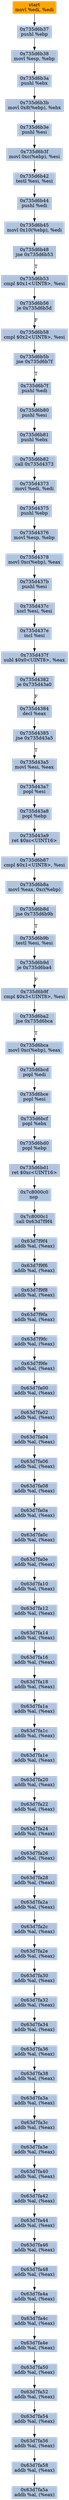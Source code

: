 digraph G {
node[shape=rectangle,style=filled,fillcolor=lightsteelblue,color=lightsteelblue]
bgcolor="transparent"
a0x735d6b35movl_edi_edi[label="start\nmovl %edi, %edi",color="lightgrey",fillcolor="orange"];
a0x735d6b37pushl_ebp[label="0x735d6b37\npushl %ebp"];
a0x735d6b38movl_esp_ebp[label="0x735d6b38\nmovl %esp, %ebp"];
a0x735d6b3apushl_ebx[label="0x735d6b3a\npushl %ebx"];
a0x735d6b3bmovl_0x8ebp__ebx[label="0x735d6b3b\nmovl 0x8(%ebp), %ebx"];
a0x735d6b3epushl_esi[label="0x735d6b3e\npushl %esi"];
a0x735d6b3fmovl_0xcebp__esi[label="0x735d6b3f\nmovl 0xc(%ebp), %esi"];
a0x735d6b42testl_esi_esi[label="0x735d6b42\ntestl %esi, %esi"];
a0x735d6b44pushl_edi[label="0x735d6b44\npushl %edi"];
a0x735d6b45movl_0x10ebp__edi[label="0x735d6b45\nmovl 0x10(%ebp), %edi"];
a0x735d6b48jne_0x735d6b53[label="0x735d6b48\njne 0x735d6b53"];
a0x735d6b53cmpl_0x1UINT8_esi[label="0x735d6b53\ncmpl $0x1<UINT8>, %esi"];
a0x735d6b56je_0x735d6b5d[label="0x735d6b56\nje 0x735d6b5d"];
a0x735d6b58cmpl_0x2UINT8_esi[label="0x735d6b58\ncmpl $0x2<UINT8>, %esi"];
a0x735d6b5bjne_0x735d6b7f[label="0x735d6b5b\njne 0x735d6b7f"];
a0x735d6b7fpushl_edi[label="0x735d6b7f\npushl %edi"];
a0x735d6b80pushl_esi[label="0x735d6b80\npushl %esi"];
a0x735d6b81pushl_ebx[label="0x735d6b81\npushl %ebx"];
a0x735d6b82call_0x735d4373[label="0x735d6b82\ncall 0x735d4373"];
a0x735d4373movl_edi_edi[label="0x735d4373\nmovl %edi, %edi"];
a0x735d4375pushl_ebp[label="0x735d4375\npushl %ebp"];
a0x735d4376movl_esp_ebp[label="0x735d4376\nmovl %esp, %ebp"];
a0x735d4378movl_0xcebp__eax[label="0x735d4378\nmovl 0xc(%ebp), %eax"];
a0x735d437bpushl_esi[label="0x735d437b\npushl %esi"];
a0x735d437cxorl_esi_esi[label="0x735d437c\nxorl %esi, %esi"];
a0x735d437eincl_esi[label="0x735d437e\nincl %esi"];
a0x735d437fsubl_0x0UINT8_eax[label="0x735d437f\nsubl $0x0<UINT8>, %eax"];
a0x735d4382je_0x735d43a0[label="0x735d4382\nje 0x735d43a0"];
a0x735d4384decl_eax[label="0x735d4384\ndecl %eax"];
a0x735d4385jne_0x735d43a5[label="0x735d4385\njne 0x735d43a5"];
a0x735d43a5movl_esi_eax[label="0x735d43a5\nmovl %esi, %eax"];
a0x735d43a7popl_esi[label="0x735d43a7\npopl %esi"];
a0x735d43a8popl_ebp[label="0x735d43a8\npopl %ebp"];
a0x735d43a9ret_0xcUINT16[label="0x735d43a9\nret $0xc<UINT16>"];
a0x735d6b87cmpl_0x1UINT8_esi[label="0x735d6b87\ncmpl $0x1<UINT8>, %esi"];
a0x735d6b8amovl_eax_0xcebp_[label="0x735d6b8a\nmovl %eax, 0xc(%ebp)"];
a0x735d6b8djne_0x735d6b9b[label="0x735d6b8d\njne 0x735d6b9b"];
a0x735d6b9btestl_esi_esi[label="0x735d6b9b\ntestl %esi, %esi"];
a0x735d6b9dje_0x735d6ba4[label="0x735d6b9d\nje 0x735d6ba4"];
a0x735d6b9fcmpl_0x3UINT8_esi[label="0x735d6b9f\ncmpl $0x3<UINT8>, %esi"];
a0x735d6ba2jne_0x735d6bca[label="0x735d6ba2\njne 0x735d6bca"];
a0x735d6bcamovl_0xcebp__eax[label="0x735d6bca\nmovl 0xc(%ebp), %eax"];
a0x735d6bcdpopl_edi[label="0x735d6bcd\npopl %edi"];
a0x735d6bcepopl_esi[label="0x735d6bce\npopl %esi"];
a0x735d6bcfpopl_ebx[label="0x735d6bcf\npopl %ebx"];
a0x735d6bd0popl_ebp[label="0x735d6bd0\npopl %ebp"];
a0x735d6bd1ret_0xcUINT16[label="0x735d6bd1\nret $0xc<UINT16>"];
a0x7c8000c0nop_[label="0x7c8000c0\nnop "];
a0x7c8000c1call_0x63d7f9f4[label="0x7c8000c1\ncall 0x63d7f9f4"];
a0x63d7f9f4addb_al_eax_[label="0x63d7f9f4\naddb %al, (%eax)"];
a0x63d7f9f6addb_al_eax_[label="0x63d7f9f6\naddb %al, (%eax)"];
a0x63d7f9f8addb_al_eax_[label="0x63d7f9f8\naddb %al, (%eax)"];
a0x63d7f9faaddb_al_eax_[label="0x63d7f9fa\naddb %al, (%eax)"];
a0x63d7f9fcaddb_al_eax_[label="0x63d7f9fc\naddb %al, (%eax)"];
a0x63d7f9feaddb_al_eax_[label="0x63d7f9fe\naddb %al, (%eax)"];
a0x63d7fa00addb_al_eax_[label="0x63d7fa00\naddb %al, (%eax)"];
a0x63d7fa02addb_al_eax_[label="0x63d7fa02\naddb %al, (%eax)"];
a0x63d7fa04addb_al_eax_[label="0x63d7fa04\naddb %al, (%eax)"];
a0x63d7fa06addb_al_eax_[label="0x63d7fa06\naddb %al, (%eax)"];
a0x63d7fa08addb_al_eax_[label="0x63d7fa08\naddb %al, (%eax)"];
a0x63d7fa0aaddb_al_eax_[label="0x63d7fa0a\naddb %al, (%eax)"];
a0x63d7fa0caddb_al_eax_[label="0x63d7fa0c\naddb %al, (%eax)"];
a0x63d7fa0eaddb_al_eax_[label="0x63d7fa0e\naddb %al, (%eax)"];
a0x63d7fa10addb_al_eax_[label="0x63d7fa10\naddb %al, (%eax)"];
a0x63d7fa12addb_al_eax_[label="0x63d7fa12\naddb %al, (%eax)"];
a0x63d7fa14addb_al_eax_[label="0x63d7fa14\naddb %al, (%eax)"];
a0x63d7fa16addb_al_eax_[label="0x63d7fa16\naddb %al, (%eax)"];
a0x63d7fa18addb_al_eax_[label="0x63d7fa18\naddb %al, (%eax)"];
a0x63d7fa1aaddb_al_eax_[label="0x63d7fa1a\naddb %al, (%eax)"];
a0x63d7fa1caddb_al_eax_[label="0x63d7fa1c\naddb %al, (%eax)"];
a0x63d7fa1eaddb_al_eax_[label="0x63d7fa1e\naddb %al, (%eax)"];
a0x63d7fa20addb_al_eax_[label="0x63d7fa20\naddb %al, (%eax)"];
a0x63d7fa22addb_al_eax_[label="0x63d7fa22\naddb %al, (%eax)"];
a0x63d7fa24addb_al_eax_[label="0x63d7fa24\naddb %al, (%eax)"];
a0x63d7fa26addb_al_eax_[label="0x63d7fa26\naddb %al, (%eax)"];
a0x63d7fa28addb_al_eax_[label="0x63d7fa28\naddb %al, (%eax)"];
a0x63d7fa2aaddb_al_eax_[label="0x63d7fa2a\naddb %al, (%eax)"];
a0x63d7fa2caddb_al_eax_[label="0x63d7fa2c\naddb %al, (%eax)"];
a0x63d7fa2eaddb_al_eax_[label="0x63d7fa2e\naddb %al, (%eax)"];
a0x63d7fa30addb_al_eax_[label="0x63d7fa30\naddb %al, (%eax)"];
a0x63d7fa32addb_al_eax_[label="0x63d7fa32\naddb %al, (%eax)"];
a0x63d7fa34addb_al_eax_[label="0x63d7fa34\naddb %al, (%eax)"];
a0x63d7fa36addb_al_eax_[label="0x63d7fa36\naddb %al, (%eax)"];
a0x63d7fa38addb_al_eax_[label="0x63d7fa38\naddb %al, (%eax)"];
a0x63d7fa3aaddb_al_eax_[label="0x63d7fa3a\naddb %al, (%eax)"];
a0x63d7fa3caddb_al_eax_[label="0x63d7fa3c\naddb %al, (%eax)"];
a0x63d7fa3eaddb_al_eax_[label="0x63d7fa3e\naddb %al, (%eax)"];
a0x63d7fa40addb_al_eax_[label="0x63d7fa40\naddb %al, (%eax)"];
a0x63d7fa42addb_al_eax_[label="0x63d7fa42\naddb %al, (%eax)"];
a0x63d7fa44addb_al_eax_[label="0x63d7fa44\naddb %al, (%eax)"];
a0x63d7fa46addb_al_eax_[label="0x63d7fa46\naddb %al, (%eax)"];
a0x63d7fa48addb_al_eax_[label="0x63d7fa48\naddb %al, (%eax)"];
a0x63d7fa4aaddb_al_eax_[label="0x63d7fa4a\naddb %al, (%eax)"];
a0x63d7fa4caddb_al_eax_[label="0x63d7fa4c\naddb %al, (%eax)"];
a0x63d7fa4eaddb_al_eax_[label="0x63d7fa4e\naddb %al, (%eax)"];
a0x63d7fa50addb_al_eax_[label="0x63d7fa50\naddb %al, (%eax)"];
a0x63d7fa52addb_al_eax_[label="0x63d7fa52\naddb %al, (%eax)"];
a0x63d7fa54addb_al_eax_[label="0x63d7fa54\naddb %al, (%eax)"];
a0x63d7fa56addb_al_eax_[label="0x63d7fa56\naddb %al, (%eax)"];
a0x63d7fa58addb_al_eax_[label="0x63d7fa58\naddb %al, (%eax)"];
a0x63d7fa5aaddb_al_eax_[label="0x63d7fa5a\naddb %al, (%eax)"];
a0x735d6b35movl_edi_edi -> a0x735d6b37pushl_ebp [color="#000000"];
a0x735d6b37pushl_ebp -> a0x735d6b38movl_esp_ebp [color="#000000"];
a0x735d6b38movl_esp_ebp -> a0x735d6b3apushl_ebx [color="#000000"];
a0x735d6b3apushl_ebx -> a0x735d6b3bmovl_0x8ebp__ebx [color="#000000"];
a0x735d6b3bmovl_0x8ebp__ebx -> a0x735d6b3epushl_esi [color="#000000"];
a0x735d6b3epushl_esi -> a0x735d6b3fmovl_0xcebp__esi [color="#000000"];
a0x735d6b3fmovl_0xcebp__esi -> a0x735d6b42testl_esi_esi [color="#000000"];
a0x735d6b42testl_esi_esi -> a0x735d6b44pushl_edi [color="#000000"];
a0x735d6b44pushl_edi -> a0x735d6b45movl_0x10ebp__edi [color="#000000"];
a0x735d6b45movl_0x10ebp__edi -> a0x735d6b48jne_0x735d6b53 [color="#000000"];
a0x735d6b48jne_0x735d6b53 -> a0x735d6b53cmpl_0x1UINT8_esi [color="#000000",label="T"];
a0x735d6b53cmpl_0x1UINT8_esi -> a0x735d6b56je_0x735d6b5d [color="#000000"];
a0x735d6b56je_0x735d6b5d -> a0x735d6b58cmpl_0x2UINT8_esi [color="#000000",label="F"];
a0x735d6b58cmpl_0x2UINT8_esi -> a0x735d6b5bjne_0x735d6b7f [color="#000000"];
a0x735d6b5bjne_0x735d6b7f -> a0x735d6b7fpushl_edi [color="#000000",label="T"];
a0x735d6b7fpushl_edi -> a0x735d6b80pushl_esi [color="#000000"];
a0x735d6b80pushl_esi -> a0x735d6b81pushl_ebx [color="#000000"];
a0x735d6b81pushl_ebx -> a0x735d6b82call_0x735d4373 [color="#000000"];
a0x735d6b82call_0x735d4373 -> a0x735d4373movl_edi_edi [color="#000000"];
a0x735d4373movl_edi_edi -> a0x735d4375pushl_ebp [color="#000000"];
a0x735d4375pushl_ebp -> a0x735d4376movl_esp_ebp [color="#000000"];
a0x735d4376movl_esp_ebp -> a0x735d4378movl_0xcebp__eax [color="#000000"];
a0x735d4378movl_0xcebp__eax -> a0x735d437bpushl_esi [color="#000000"];
a0x735d437bpushl_esi -> a0x735d437cxorl_esi_esi [color="#000000"];
a0x735d437cxorl_esi_esi -> a0x735d437eincl_esi [color="#000000"];
a0x735d437eincl_esi -> a0x735d437fsubl_0x0UINT8_eax [color="#000000"];
a0x735d437fsubl_0x0UINT8_eax -> a0x735d4382je_0x735d43a0 [color="#000000"];
a0x735d4382je_0x735d43a0 -> a0x735d4384decl_eax [color="#000000",label="F"];
a0x735d4384decl_eax -> a0x735d4385jne_0x735d43a5 [color="#000000"];
a0x735d4385jne_0x735d43a5 -> a0x735d43a5movl_esi_eax [color="#000000",label="T"];
a0x735d43a5movl_esi_eax -> a0x735d43a7popl_esi [color="#000000"];
a0x735d43a7popl_esi -> a0x735d43a8popl_ebp [color="#000000"];
a0x735d43a8popl_ebp -> a0x735d43a9ret_0xcUINT16 [color="#000000"];
a0x735d43a9ret_0xcUINT16 -> a0x735d6b87cmpl_0x1UINT8_esi [color="#000000"];
a0x735d6b87cmpl_0x1UINT8_esi -> a0x735d6b8amovl_eax_0xcebp_ [color="#000000"];
a0x735d6b8amovl_eax_0xcebp_ -> a0x735d6b8djne_0x735d6b9b [color="#000000"];
a0x735d6b8djne_0x735d6b9b -> a0x735d6b9btestl_esi_esi [color="#000000",label="T"];
a0x735d6b9btestl_esi_esi -> a0x735d6b9dje_0x735d6ba4 [color="#000000"];
a0x735d6b9dje_0x735d6ba4 -> a0x735d6b9fcmpl_0x3UINT8_esi [color="#000000",label="F"];
a0x735d6b9fcmpl_0x3UINT8_esi -> a0x735d6ba2jne_0x735d6bca [color="#000000"];
a0x735d6ba2jne_0x735d6bca -> a0x735d6bcamovl_0xcebp__eax [color="#000000",label="T"];
a0x735d6bcamovl_0xcebp__eax -> a0x735d6bcdpopl_edi [color="#000000"];
a0x735d6bcdpopl_edi -> a0x735d6bcepopl_esi [color="#000000"];
a0x735d6bcepopl_esi -> a0x735d6bcfpopl_ebx [color="#000000"];
a0x735d6bcfpopl_ebx -> a0x735d6bd0popl_ebp [color="#000000"];
a0x735d6bd0popl_ebp -> a0x735d6bd1ret_0xcUINT16 [color="#000000"];
a0x735d6bd1ret_0xcUINT16 -> a0x7c8000c0nop_ [color="#000000"];
a0x7c8000c0nop_ -> a0x7c8000c1call_0x63d7f9f4 [color="#000000"];
a0x7c8000c1call_0x63d7f9f4 -> a0x63d7f9f4addb_al_eax_ [color="#000000"];
a0x63d7f9f4addb_al_eax_ -> a0x63d7f9f6addb_al_eax_ [color="#000000"];
a0x63d7f9f6addb_al_eax_ -> a0x63d7f9f8addb_al_eax_ [color="#000000"];
a0x63d7f9f8addb_al_eax_ -> a0x63d7f9faaddb_al_eax_ [color="#000000"];
a0x63d7f9faaddb_al_eax_ -> a0x63d7f9fcaddb_al_eax_ [color="#000000"];
a0x63d7f9fcaddb_al_eax_ -> a0x63d7f9feaddb_al_eax_ [color="#000000"];
a0x63d7f9feaddb_al_eax_ -> a0x63d7fa00addb_al_eax_ [color="#000000"];
a0x63d7fa00addb_al_eax_ -> a0x63d7fa02addb_al_eax_ [color="#000000"];
a0x63d7fa02addb_al_eax_ -> a0x63d7fa04addb_al_eax_ [color="#000000"];
a0x63d7fa04addb_al_eax_ -> a0x63d7fa06addb_al_eax_ [color="#000000"];
a0x63d7fa06addb_al_eax_ -> a0x63d7fa08addb_al_eax_ [color="#000000"];
a0x63d7fa08addb_al_eax_ -> a0x63d7fa0aaddb_al_eax_ [color="#000000"];
a0x63d7fa0aaddb_al_eax_ -> a0x63d7fa0caddb_al_eax_ [color="#000000"];
a0x63d7fa0caddb_al_eax_ -> a0x63d7fa0eaddb_al_eax_ [color="#000000"];
a0x63d7fa0eaddb_al_eax_ -> a0x63d7fa10addb_al_eax_ [color="#000000"];
a0x63d7fa10addb_al_eax_ -> a0x63d7fa12addb_al_eax_ [color="#000000"];
a0x63d7fa12addb_al_eax_ -> a0x63d7fa14addb_al_eax_ [color="#000000"];
a0x63d7fa14addb_al_eax_ -> a0x63d7fa16addb_al_eax_ [color="#000000"];
a0x63d7fa16addb_al_eax_ -> a0x63d7fa18addb_al_eax_ [color="#000000"];
a0x63d7fa18addb_al_eax_ -> a0x63d7fa1aaddb_al_eax_ [color="#000000"];
a0x63d7fa1aaddb_al_eax_ -> a0x63d7fa1caddb_al_eax_ [color="#000000"];
a0x63d7fa1caddb_al_eax_ -> a0x63d7fa1eaddb_al_eax_ [color="#000000"];
a0x63d7fa1eaddb_al_eax_ -> a0x63d7fa20addb_al_eax_ [color="#000000"];
a0x63d7fa20addb_al_eax_ -> a0x63d7fa22addb_al_eax_ [color="#000000"];
a0x63d7fa22addb_al_eax_ -> a0x63d7fa24addb_al_eax_ [color="#000000"];
a0x63d7fa24addb_al_eax_ -> a0x63d7fa26addb_al_eax_ [color="#000000"];
a0x63d7fa26addb_al_eax_ -> a0x63d7fa28addb_al_eax_ [color="#000000"];
a0x63d7fa28addb_al_eax_ -> a0x63d7fa2aaddb_al_eax_ [color="#000000"];
a0x63d7fa2aaddb_al_eax_ -> a0x63d7fa2caddb_al_eax_ [color="#000000"];
a0x63d7fa2caddb_al_eax_ -> a0x63d7fa2eaddb_al_eax_ [color="#000000"];
a0x63d7fa2eaddb_al_eax_ -> a0x63d7fa30addb_al_eax_ [color="#000000"];
a0x63d7fa30addb_al_eax_ -> a0x63d7fa32addb_al_eax_ [color="#000000"];
a0x63d7fa32addb_al_eax_ -> a0x63d7fa34addb_al_eax_ [color="#000000"];
a0x63d7fa34addb_al_eax_ -> a0x63d7fa36addb_al_eax_ [color="#000000"];
a0x63d7fa36addb_al_eax_ -> a0x63d7fa38addb_al_eax_ [color="#000000"];
a0x63d7fa38addb_al_eax_ -> a0x63d7fa3aaddb_al_eax_ [color="#000000"];
a0x63d7fa3aaddb_al_eax_ -> a0x63d7fa3caddb_al_eax_ [color="#000000"];
a0x63d7fa3caddb_al_eax_ -> a0x63d7fa3eaddb_al_eax_ [color="#000000"];
a0x63d7fa3eaddb_al_eax_ -> a0x63d7fa40addb_al_eax_ [color="#000000"];
a0x63d7fa40addb_al_eax_ -> a0x63d7fa42addb_al_eax_ [color="#000000"];
a0x63d7fa42addb_al_eax_ -> a0x63d7fa44addb_al_eax_ [color="#000000"];
a0x63d7fa44addb_al_eax_ -> a0x63d7fa46addb_al_eax_ [color="#000000"];
a0x63d7fa46addb_al_eax_ -> a0x63d7fa48addb_al_eax_ [color="#000000"];
a0x63d7fa48addb_al_eax_ -> a0x63d7fa4aaddb_al_eax_ [color="#000000"];
a0x63d7fa4aaddb_al_eax_ -> a0x63d7fa4caddb_al_eax_ [color="#000000"];
a0x63d7fa4caddb_al_eax_ -> a0x63d7fa4eaddb_al_eax_ [color="#000000"];
a0x63d7fa4eaddb_al_eax_ -> a0x63d7fa50addb_al_eax_ [color="#000000"];
a0x63d7fa50addb_al_eax_ -> a0x63d7fa52addb_al_eax_ [color="#000000"];
a0x63d7fa52addb_al_eax_ -> a0x63d7fa54addb_al_eax_ [color="#000000"];
a0x63d7fa54addb_al_eax_ -> a0x63d7fa56addb_al_eax_ [color="#000000"];
a0x63d7fa56addb_al_eax_ -> a0x63d7fa58addb_al_eax_ [color="#000000"];
a0x63d7fa58addb_al_eax_ -> a0x63d7fa5aaddb_al_eax_ [color="#000000"];
}
